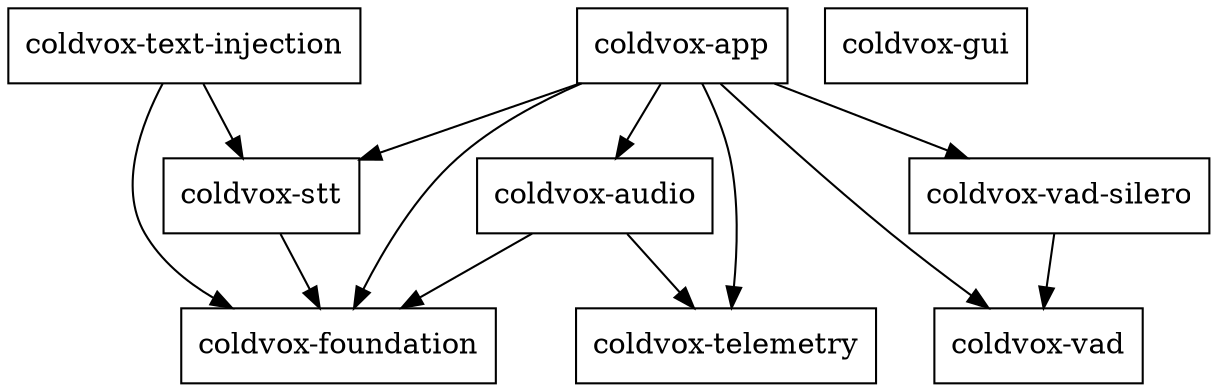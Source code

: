 digraph {
    0 [ label = "coldvox-app" shape = box]
    1 [ label = "coldvox-audio" shape = box]
    2 [ label = "coldvox-foundation" shape = box]
    3 [ label = "coldvox-telemetry" shape = box]
    4 [ label = "coldvox-stt" shape = box]
    5 [ label = "coldvox-vad" shape = box]
    6 [ label = "coldvox-vad-silero" shape = box]
    7 [ label = "coldvox-text-injection" shape = box]
    8 [ label = "coldvox-gui" shape = box]
    0 -> 1 [ ]
    0 -> 2 [ ]
    0 -> 4 [ ]
    0 -> 3 [ ]
    0 -> 5 [ ]
    0 -> 6 [ ]
    1 -> 2 [ ]
    1 -> 3 [ ]
    4 -> 2 [ ]
    6 -> 5 [ ]
    7 -> 2 [ ]
    7 -> 4 [ ]
}

